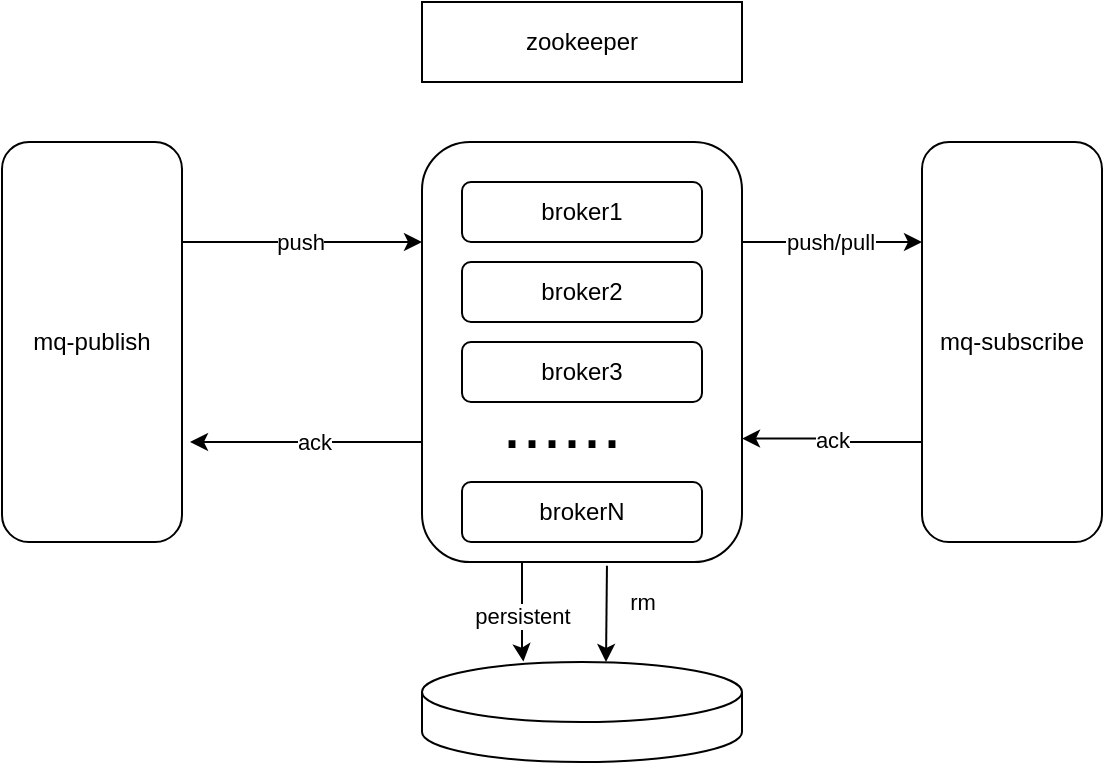 <mxfile version="13.8.0" type="github">
  <diagram id="iE2wbWQ0QXkjVWSv8c7P" name="Page-1">
    <mxGraphModel dx="1038" dy="548" grid="1" gridSize="10" guides="1" tooltips="1" connect="1" arrows="1" fold="1" page="1" pageScale="1" pageWidth="827" pageHeight="1169" math="0" shadow="0">
      <root>
        <mxCell id="0" />
        <mxCell id="1" parent="0" />
        <mxCell id="NpveWCGrAPYbdQZFNyhg-1" value="mq-publish" style="rounded=1;whiteSpace=wrap;html=1;" vertex="1" parent="1">
          <mxGeometry x="70" y="160" width="90" height="200" as="geometry" />
        </mxCell>
        <mxCell id="NpveWCGrAPYbdQZFNyhg-11" value="ack" style="edgeStyle=orthogonalEdgeStyle;rounded=0;orthogonalLoop=1;jettySize=auto;html=1;exitX=0;exitY=0.75;exitDx=0;exitDy=0;" edge="1" parent="1" source="NpveWCGrAPYbdQZFNyhg-2">
          <mxGeometry relative="1" as="geometry">
            <mxPoint x="164" y="310" as="targetPoint" />
            <Array as="points">
              <mxPoint x="280" y="310" />
              <mxPoint x="164" y="310" />
            </Array>
          </mxGeometry>
        </mxCell>
        <mxCell id="NpveWCGrAPYbdQZFNyhg-12" value="push/pull" style="edgeStyle=orthogonalEdgeStyle;rounded=0;orthogonalLoop=1;jettySize=auto;html=1;exitX=1;exitY=0.25;exitDx=0;exitDy=0;entryX=0;entryY=0.25;entryDx=0;entryDy=0;" edge="1" parent="1" source="NpveWCGrAPYbdQZFNyhg-2" target="NpveWCGrAPYbdQZFNyhg-3">
          <mxGeometry relative="1" as="geometry">
            <Array as="points">
              <mxPoint x="440" y="210" />
            </Array>
          </mxGeometry>
        </mxCell>
        <mxCell id="NpveWCGrAPYbdQZFNyhg-20" value="persistent" style="edgeStyle=orthogonalEdgeStyle;rounded=0;orthogonalLoop=1;jettySize=auto;html=1;exitX=0.25;exitY=1;exitDx=0;exitDy=0;entryX=0.317;entryY=-0.004;entryDx=0;entryDy=0;entryPerimeter=0;" edge="1" parent="1" source="NpveWCGrAPYbdQZFNyhg-2" target="NpveWCGrAPYbdQZFNyhg-14">
          <mxGeometry x="0.227" relative="1" as="geometry">
            <mxPoint x="330" y="413" as="targetPoint" />
            <Array as="points">
              <mxPoint x="330" y="370" />
              <mxPoint x="330" y="413" />
              <mxPoint x="331" y="413" />
            </Array>
            <mxPoint as="offset" />
          </mxGeometry>
        </mxCell>
        <mxCell id="NpveWCGrAPYbdQZFNyhg-2" value="" style="rounded=1;whiteSpace=wrap;html=1;" vertex="1" parent="1">
          <mxGeometry x="280" y="160" width="160" height="210" as="geometry" />
        </mxCell>
        <mxCell id="NpveWCGrAPYbdQZFNyhg-13" value="ack" style="edgeStyle=orthogonalEdgeStyle;rounded=0;orthogonalLoop=1;jettySize=auto;html=1;exitX=0;exitY=0.75;exitDx=0;exitDy=0;entryX=1;entryY=0.706;entryDx=0;entryDy=0;entryPerimeter=0;" edge="1" parent="1" source="NpveWCGrAPYbdQZFNyhg-3" target="NpveWCGrAPYbdQZFNyhg-2">
          <mxGeometry relative="1" as="geometry" />
        </mxCell>
        <mxCell id="NpveWCGrAPYbdQZFNyhg-3" value="mq-subscribe" style="rounded=1;whiteSpace=wrap;html=1;" vertex="1" parent="1">
          <mxGeometry x="530" y="160" width="90" height="200" as="geometry" />
        </mxCell>
        <mxCell id="NpveWCGrAPYbdQZFNyhg-14" value="" style="shape=cylinder3;whiteSpace=wrap;html=1;boundedLbl=1;backgroundOutline=1;size=15;" vertex="1" parent="1">
          <mxGeometry x="280" y="420" width="160" height="50" as="geometry" />
        </mxCell>
        <mxCell id="NpveWCGrAPYbdQZFNyhg-15" value="zookeeper" style="rounded=0;whiteSpace=wrap;html=1;" vertex="1" parent="1">
          <mxGeometry x="280" y="90" width="160" height="40" as="geometry" />
        </mxCell>
        <mxCell id="NpveWCGrAPYbdQZFNyhg-18" value="rm" style="endArrow=classic;html=1;exitX=0.578;exitY=1.009;exitDx=0;exitDy=0;exitPerimeter=0;" edge="1" parent="1" source="NpveWCGrAPYbdQZFNyhg-2">
          <mxGeometry x="-0.255" y="18" width="50" height="50" relative="1" as="geometry">
            <mxPoint x="372" y="380" as="sourcePoint" />
            <mxPoint x="372" y="420" as="targetPoint" />
            <mxPoint as="offset" />
          </mxGeometry>
        </mxCell>
        <mxCell id="NpveWCGrAPYbdQZFNyhg-22" value="push" style="edgeStyle=orthogonalEdgeStyle;rounded=0;orthogonalLoop=1;jettySize=auto;html=1;exitX=1;exitY=0.25;exitDx=0;exitDy=0;" edge="1" parent="1" target="NpveWCGrAPYbdQZFNyhg-2">
          <mxGeometry relative="1" as="geometry">
            <mxPoint x="160" y="212.5" as="sourcePoint" />
            <mxPoint x="270" y="220.08" as="targetPoint" />
            <Array as="points">
              <mxPoint x="160" y="210" />
            </Array>
          </mxGeometry>
        </mxCell>
        <mxCell id="NpveWCGrAPYbdQZFNyhg-24" value="broker1" style="rounded=1;whiteSpace=wrap;html=1;" vertex="1" parent="1">
          <mxGeometry x="300" y="180" width="120" height="30" as="geometry" />
        </mxCell>
        <mxCell id="NpveWCGrAPYbdQZFNyhg-25" value="broker2" style="rounded=1;whiteSpace=wrap;html=1;" vertex="1" parent="1">
          <mxGeometry x="300" y="220" width="120" height="30" as="geometry" />
        </mxCell>
        <mxCell id="NpveWCGrAPYbdQZFNyhg-26" value="broker3" style="rounded=1;whiteSpace=wrap;html=1;" vertex="1" parent="1">
          <mxGeometry x="300" y="260" width="120" height="30" as="geometry" />
        </mxCell>
        <mxCell id="NpveWCGrAPYbdQZFNyhg-27" value="brokerN" style="rounded=1;whiteSpace=wrap;html=1;" vertex="1" parent="1">
          <mxGeometry x="300" y="330" width="120" height="30" as="geometry" />
        </mxCell>
        <mxCell id="NpveWCGrAPYbdQZFNyhg-34" value="&lt;font style=&quot;font-size: 36px&quot;&gt;......&lt;/font&gt;" style="text;html=1;strokeColor=none;fillColor=none;align=center;verticalAlign=middle;whiteSpace=wrap;rounded=0;" vertex="1" parent="1">
          <mxGeometry x="310" y="290" width="80" height="20" as="geometry" />
        </mxCell>
      </root>
    </mxGraphModel>
  </diagram>
</mxfile>
